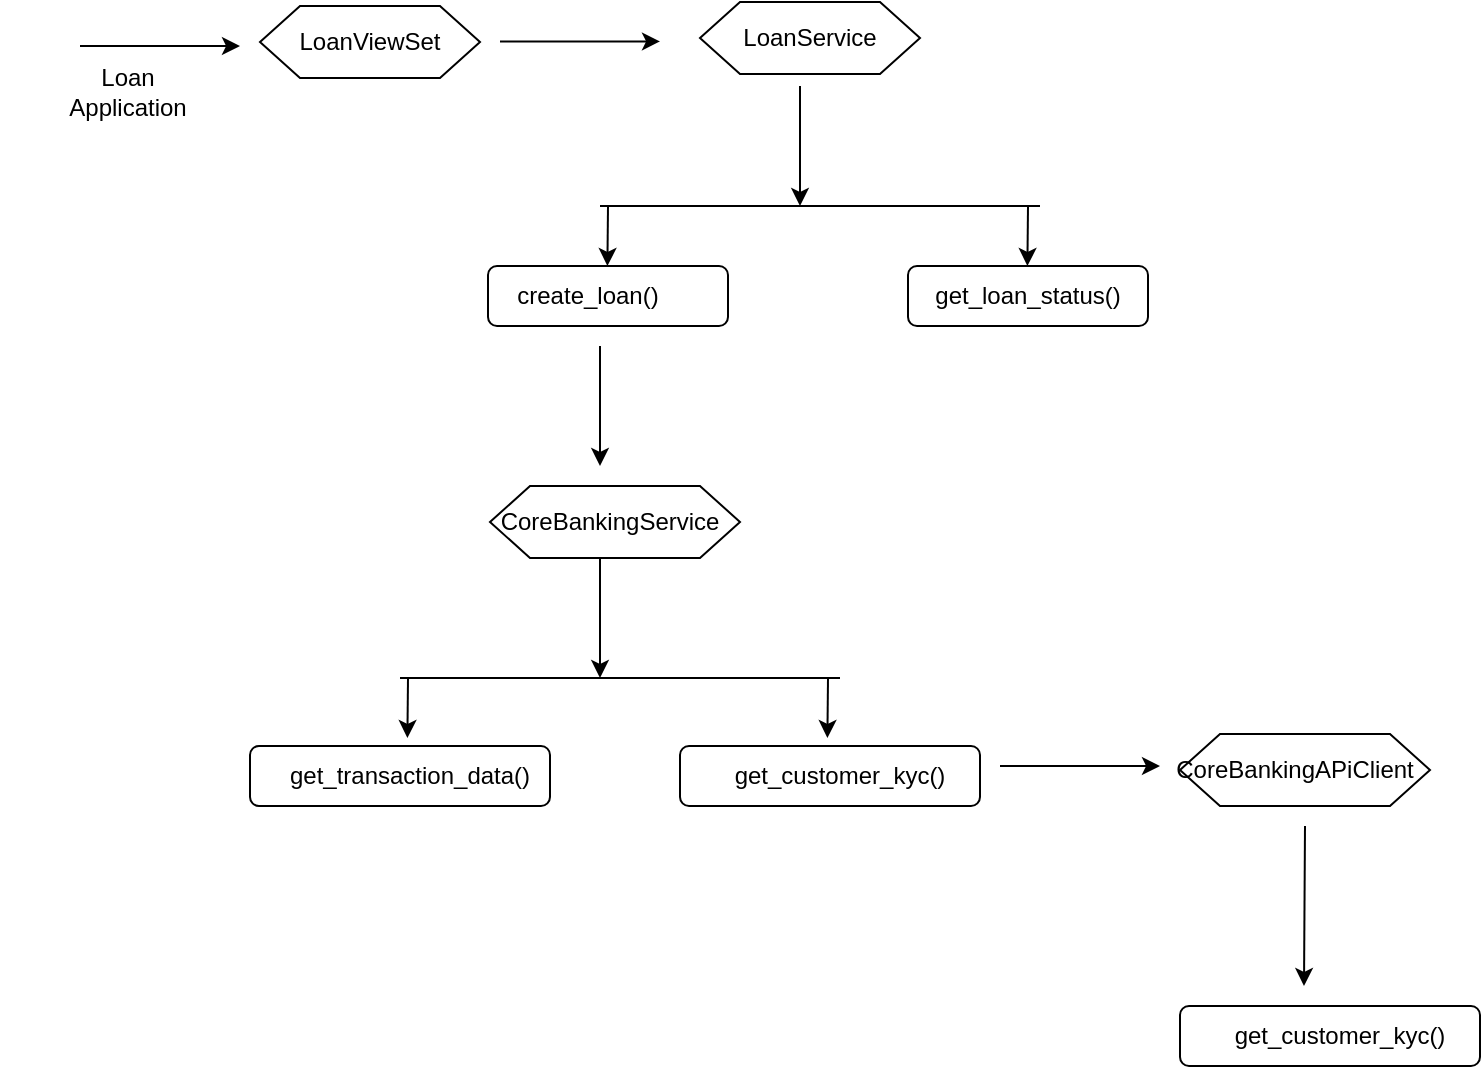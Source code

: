 <mxfile version="26.2.2">
  <diagram name="Page-1" id="95_nS4TSF3_o0MgOOQod">
    <mxGraphModel dx="929" dy="482" grid="1" gridSize="10" guides="1" tooltips="1" connect="1" arrows="1" fold="1" page="1" pageScale="1" pageWidth="850" pageHeight="1100" math="0" shadow="0">
      <root>
        <mxCell id="0" />
        <mxCell id="1" parent="0" />
        <mxCell id="DTqBahb_lZhfUfRhCVdE-1" value="" style="shape=image;verticalLabelPosition=bottom;labelBackgroundColor=default;verticalAlign=top;aspect=fixed;imageAspect=0;image=https://www.iconpacks.net/icons/2/free-mobile-phone-icon-2636-thumb.png;" vertex="1" parent="1">
          <mxGeometry x="60" y="120" width="32" height="32" as="geometry" />
        </mxCell>
        <mxCell id="DTqBahb_lZhfUfRhCVdE-3" value="Loan Application" style="text;html=1;align=center;verticalAlign=middle;whiteSpace=wrap;rounded=0;" vertex="1" parent="1">
          <mxGeometry x="92" y="152" width="64" height="22" as="geometry" />
        </mxCell>
        <mxCell id="DTqBahb_lZhfUfRhCVdE-5" value="" style="shape=hexagon;perimeter=hexagonPerimeter2;whiteSpace=wrap;html=1;fixedSize=1;" vertex="1" parent="1">
          <mxGeometry x="190" y="120" width="110" height="36" as="geometry" />
        </mxCell>
        <mxCell id="DTqBahb_lZhfUfRhCVdE-6" value="LoanViewSet" style="text;html=1;align=center;verticalAlign=middle;whiteSpace=wrap;rounded=0;" vertex="1" parent="1">
          <mxGeometry x="210" y="123" width="70" height="30" as="geometry" />
        </mxCell>
        <mxCell id="DTqBahb_lZhfUfRhCVdE-7" value="" style="shape=hexagon;perimeter=hexagonPerimeter2;whiteSpace=wrap;html=1;fixedSize=1;" vertex="1" parent="1">
          <mxGeometry x="410" y="118" width="110" height="36" as="geometry" />
        </mxCell>
        <mxCell id="DTqBahb_lZhfUfRhCVdE-8" value="LoanService" style="text;html=1;align=center;verticalAlign=middle;whiteSpace=wrap;rounded=0;" vertex="1" parent="1">
          <mxGeometry x="430" y="121" width="70" height="30" as="geometry" />
        </mxCell>
        <mxCell id="DTqBahb_lZhfUfRhCVdE-10" value="" style="endArrow=classic;html=1;rounded=0;" edge="1" parent="1">
          <mxGeometry width="50" height="50" relative="1" as="geometry">
            <mxPoint x="100" y="140" as="sourcePoint" />
            <mxPoint x="180" y="140" as="targetPoint" />
          </mxGeometry>
        </mxCell>
        <mxCell id="DTqBahb_lZhfUfRhCVdE-11" value="" style="endArrow=classic;html=1;rounded=0;" edge="1" parent="1">
          <mxGeometry width="50" height="50" relative="1" as="geometry">
            <mxPoint x="310" y="137.71" as="sourcePoint" />
            <mxPoint x="390" y="137.71" as="targetPoint" />
          </mxGeometry>
        </mxCell>
        <mxCell id="DTqBahb_lZhfUfRhCVdE-12" value="" style="endArrow=classic;html=1;rounded=0;" edge="1" parent="1">
          <mxGeometry width="50" height="50" relative="1" as="geometry">
            <mxPoint x="460" y="160" as="sourcePoint" />
            <mxPoint x="460" y="220" as="targetPoint" />
          </mxGeometry>
        </mxCell>
        <mxCell id="DTqBahb_lZhfUfRhCVdE-13" value="" style="rounded=1;whiteSpace=wrap;html=1;" vertex="1" parent="1">
          <mxGeometry x="304" y="250" width="120" height="30" as="geometry" />
        </mxCell>
        <mxCell id="DTqBahb_lZhfUfRhCVdE-15" value="create_loan()" style="text;html=1;align=center;verticalAlign=middle;whiteSpace=wrap;rounded=0;" vertex="1" parent="1">
          <mxGeometry x="324" y="250" width="60" height="30" as="geometry" />
        </mxCell>
        <mxCell id="DTqBahb_lZhfUfRhCVdE-16" value="" style="rounded=1;whiteSpace=wrap;html=1;" vertex="1" parent="1">
          <mxGeometry x="514" y="250" width="120" height="30" as="geometry" />
        </mxCell>
        <mxCell id="DTqBahb_lZhfUfRhCVdE-17" value="get_loan_status()" style="text;html=1;align=center;verticalAlign=middle;whiteSpace=wrap;rounded=0;" vertex="1" parent="1">
          <mxGeometry x="529" y="250" width="90" height="30" as="geometry" />
        </mxCell>
        <mxCell id="DTqBahb_lZhfUfRhCVdE-19" value="" style="shape=hexagon;perimeter=hexagonPerimeter2;whiteSpace=wrap;html=1;fixedSize=1;" vertex="1" parent="1">
          <mxGeometry x="305" y="360" width="125" height="36" as="geometry" />
        </mxCell>
        <mxCell id="DTqBahb_lZhfUfRhCVdE-20" value="CoreBankingService" style="text;html=1;align=center;verticalAlign=middle;whiteSpace=wrap;rounded=0;" vertex="1" parent="1">
          <mxGeometry x="330" y="363" width="70" height="30" as="geometry" />
        </mxCell>
        <mxCell id="DTqBahb_lZhfUfRhCVdE-21" value="" style="endArrow=classic;html=1;rounded=0;" edge="1" parent="1">
          <mxGeometry width="50" height="50" relative="1" as="geometry">
            <mxPoint x="360" y="290" as="sourcePoint" />
            <mxPoint x="360" y="350" as="targetPoint" />
          </mxGeometry>
        </mxCell>
        <mxCell id="DTqBahb_lZhfUfRhCVdE-22" value="" style="rounded=1;whiteSpace=wrap;html=1;" vertex="1" parent="1">
          <mxGeometry x="185" y="490" width="150" height="30" as="geometry" />
        </mxCell>
        <mxCell id="DTqBahb_lZhfUfRhCVdE-23" value="get_transaction_data()" style="text;html=1;align=center;verticalAlign=middle;whiteSpace=wrap;rounded=0;" vertex="1" parent="1">
          <mxGeometry x="235" y="490" width="60" height="30" as="geometry" />
        </mxCell>
        <mxCell id="DTqBahb_lZhfUfRhCVdE-24" value="" style="rounded=1;whiteSpace=wrap;html=1;" vertex="1" parent="1">
          <mxGeometry x="400" y="490" width="150" height="30" as="geometry" />
        </mxCell>
        <mxCell id="DTqBahb_lZhfUfRhCVdE-25" value="get_customer_kyc()" style="text;html=1;align=center;verticalAlign=middle;whiteSpace=wrap;rounded=0;" vertex="1" parent="1">
          <mxGeometry x="450" y="490" width="60" height="30" as="geometry" />
        </mxCell>
        <mxCell id="DTqBahb_lZhfUfRhCVdE-26" value="" style="endArrow=classic;html=1;rounded=0;" edge="1" parent="1">
          <mxGeometry width="50" height="50" relative="1" as="geometry">
            <mxPoint x="364" y="220" as="sourcePoint" />
            <mxPoint x="363.71" y="250" as="targetPoint" />
          </mxGeometry>
        </mxCell>
        <mxCell id="DTqBahb_lZhfUfRhCVdE-27" value="" style="endArrow=classic;html=1;rounded=0;" edge="1" parent="1">
          <mxGeometry width="50" height="50" relative="1" as="geometry">
            <mxPoint x="574" y="220" as="sourcePoint" />
            <mxPoint x="573.71" y="250" as="targetPoint" />
          </mxGeometry>
        </mxCell>
        <mxCell id="DTqBahb_lZhfUfRhCVdE-28" value="" style="endArrow=none;html=1;rounded=0;" edge="1" parent="1">
          <mxGeometry width="50" height="50" relative="1" as="geometry">
            <mxPoint x="360" y="220" as="sourcePoint" />
            <mxPoint x="580" y="220" as="targetPoint" />
          </mxGeometry>
        </mxCell>
        <mxCell id="DTqBahb_lZhfUfRhCVdE-29" value="" style="endArrow=classic;html=1;rounded=0;" edge="1" parent="1">
          <mxGeometry width="50" height="50" relative="1" as="geometry">
            <mxPoint x="360" y="396" as="sourcePoint" />
            <mxPoint x="360" y="456" as="targetPoint" />
          </mxGeometry>
        </mxCell>
        <mxCell id="DTqBahb_lZhfUfRhCVdE-30" value="" style="endArrow=classic;html=1;rounded=0;" edge="1" parent="1">
          <mxGeometry width="50" height="50" relative="1" as="geometry">
            <mxPoint x="264" y="456" as="sourcePoint" />
            <mxPoint x="263.71" y="486" as="targetPoint" />
          </mxGeometry>
        </mxCell>
        <mxCell id="DTqBahb_lZhfUfRhCVdE-31" value="" style="endArrow=classic;html=1;rounded=0;" edge="1" parent="1">
          <mxGeometry width="50" height="50" relative="1" as="geometry">
            <mxPoint x="474" y="456" as="sourcePoint" />
            <mxPoint x="473.71" y="486" as="targetPoint" />
          </mxGeometry>
        </mxCell>
        <mxCell id="DTqBahb_lZhfUfRhCVdE-32" value="" style="endArrow=none;html=1;rounded=0;" edge="1" parent="1">
          <mxGeometry width="50" height="50" relative="1" as="geometry">
            <mxPoint x="260" y="456" as="sourcePoint" />
            <mxPoint x="480" y="456" as="targetPoint" />
          </mxGeometry>
        </mxCell>
        <mxCell id="DTqBahb_lZhfUfRhCVdE-33" value="" style="shape=hexagon;perimeter=hexagonPerimeter2;whiteSpace=wrap;html=1;fixedSize=1;" vertex="1" parent="1">
          <mxGeometry x="650" y="484" width="125" height="36" as="geometry" />
        </mxCell>
        <mxCell id="DTqBahb_lZhfUfRhCVdE-34" value="CoreBankingAPiClient" style="text;html=1;align=center;verticalAlign=middle;whiteSpace=wrap;rounded=0;" vertex="1" parent="1">
          <mxGeometry x="680" y="488.5" width="55" height="27" as="geometry" />
        </mxCell>
        <mxCell id="DTqBahb_lZhfUfRhCVdE-35" value="" style="endArrow=classic;html=1;rounded=0;" edge="1" parent="1">
          <mxGeometry width="50" height="50" relative="1" as="geometry">
            <mxPoint x="560" y="500" as="sourcePoint" />
            <mxPoint x="640" y="500" as="targetPoint" />
          </mxGeometry>
        </mxCell>
        <mxCell id="DTqBahb_lZhfUfRhCVdE-38" value="" style="rounded=1;whiteSpace=wrap;html=1;" vertex="1" parent="1">
          <mxGeometry x="650" y="620" width="150" height="30" as="geometry" />
        </mxCell>
        <mxCell id="DTqBahb_lZhfUfRhCVdE-39" value="get_customer_kyc()" style="text;html=1;align=center;verticalAlign=middle;whiteSpace=wrap;rounded=0;" vertex="1" parent="1">
          <mxGeometry x="700" y="620" width="60" height="30" as="geometry" />
        </mxCell>
        <mxCell id="DTqBahb_lZhfUfRhCVdE-40" value="" style="endArrow=classic;html=1;rounded=0;" edge="1" parent="1">
          <mxGeometry width="50" height="50" relative="1" as="geometry">
            <mxPoint x="712.5" y="530" as="sourcePoint" />
            <mxPoint x="712" y="610" as="targetPoint" />
          </mxGeometry>
        </mxCell>
      </root>
    </mxGraphModel>
  </diagram>
</mxfile>
